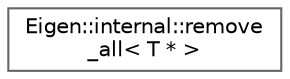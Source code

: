 digraph "类继承关系图"
{
 // LATEX_PDF_SIZE
  bgcolor="transparent";
  edge [fontname=Helvetica,fontsize=10,labelfontname=Helvetica,labelfontsize=10];
  node [fontname=Helvetica,fontsize=10,shape=box,height=0.2,width=0.4];
  rankdir="LR";
  Node0 [id="Node000000",label="Eigen::internal::remove\l_all\< T * \>",height=0.2,width=0.4,color="grey40", fillcolor="white", style="filled",URL="$struct_eigen_1_1internal_1_1remove__all_3_01_t_01_5_01_4.html",tooltip=" "];
}
